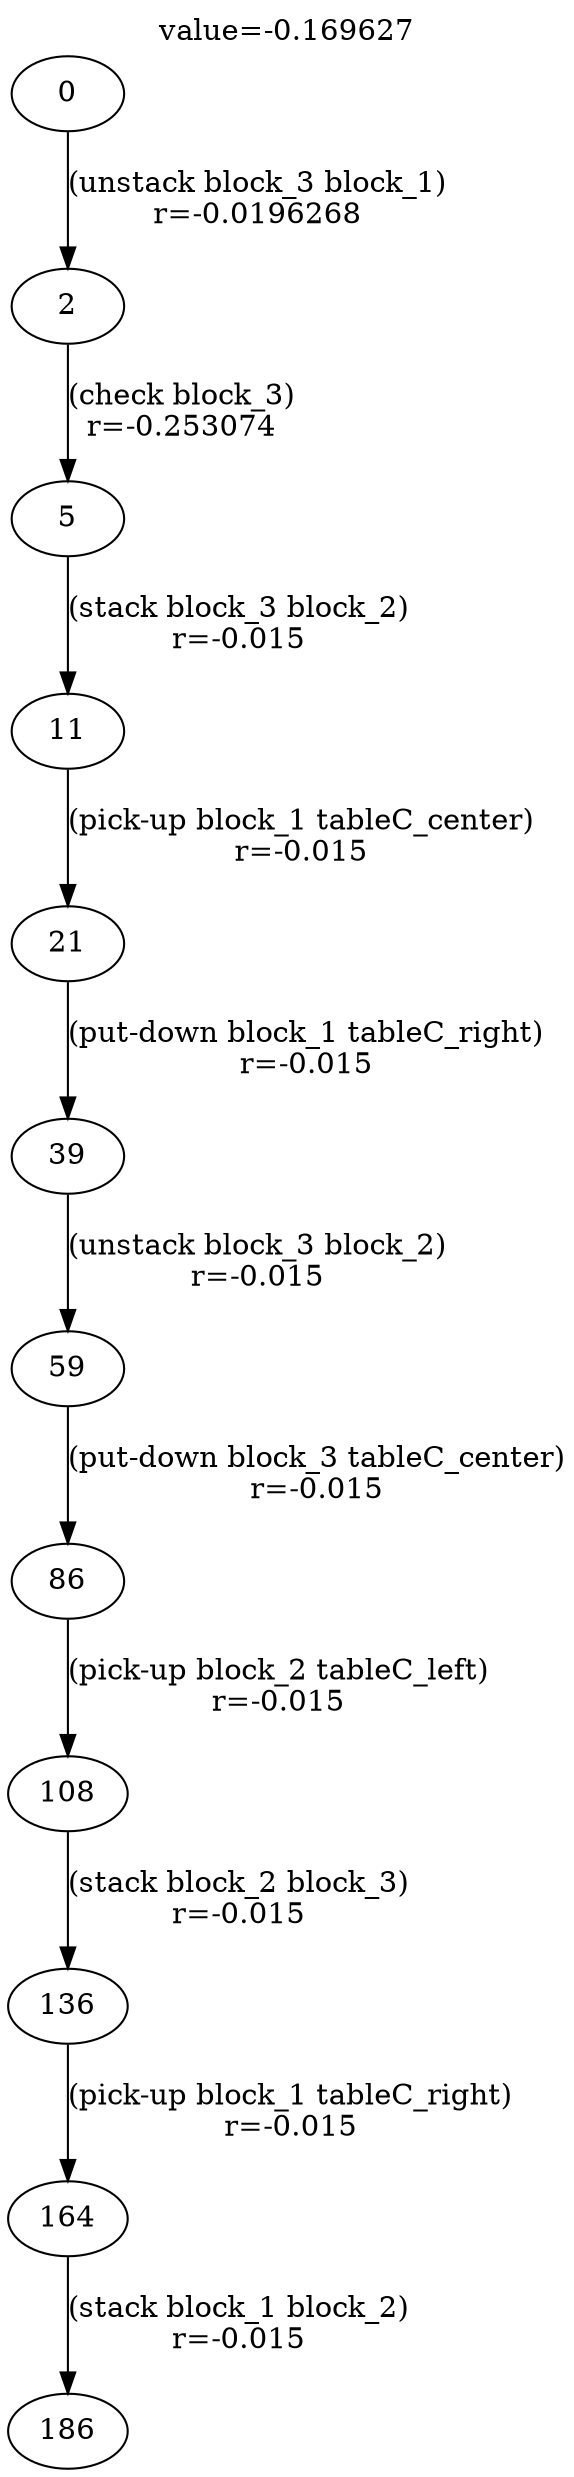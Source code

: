 digraph g{
label="value=-0.169627"
labelloc=top
0->2 [ label="(unstack block_3 block_1)
r=-0.0196268" ];
2->5 [ label="(check block_3)
r=-0.253074" ];
5->11 [ label="(stack block_3 block_2)
r=-0.015" ];
11->21 [ label="(pick-up block_1 tableC_center)
r=-0.015" ];
21->39 [ label="(put-down block_1 tableC_right)
r=-0.015" ];
39->59 [ label="(unstack block_3 block_2)
r=-0.015" ];
59->86 [ label="(put-down block_3 tableC_center)
r=-0.015" ];
86->108 [ label="(pick-up block_2 tableC_left)
r=-0.015" ];
108->136 [ label="(stack block_2 block_3)
r=-0.015" ];
136->164 [ label="(pick-up block_1 tableC_right)
r=-0.015" ];
164->186 [ label="(stack block_1 block_2)
r=-0.015" ];
}
